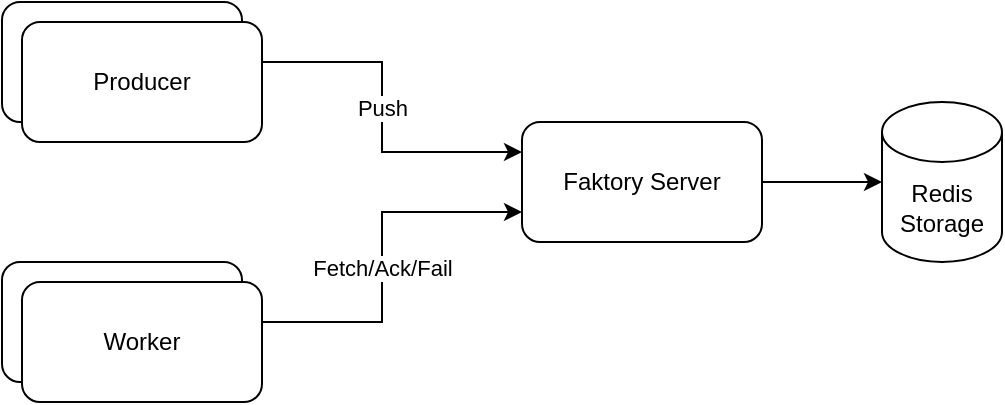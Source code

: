 <mxfile version="20.0.4" type="device"><diagram id="Vqx4VZgLRY939oNwYOD5" name="Page-1"><mxGraphModel dx="786" dy="1155" grid="1" gridSize="10" guides="1" tooltips="1" connect="1" arrows="1" fold="1" page="1" pageScale="1" pageWidth="827" pageHeight="1169" math="0" shadow="0"><root><mxCell id="0"/><mxCell id="1" parent="0"/><mxCell id="gbbzs0uCUlHarmzj1OVi-6" value="Push" style="edgeStyle=orthogonalEdgeStyle;rounded=0;orthogonalLoop=1;jettySize=auto;html=1;entryX=0;entryY=0.25;entryDx=0;entryDy=0;" edge="1" parent="1" source="gbbzs0uCUlHarmzj1OVi-1" target="gbbzs0uCUlHarmzj1OVi-3"><mxGeometry relative="1" as="geometry"><mxPoint x="290" y="640" as="targetPoint"/></mxGeometry></mxCell><mxCell id="gbbzs0uCUlHarmzj1OVi-1" value="Producer" style="rounded=1;whiteSpace=wrap;html=1;" vertex="1" parent="1"><mxGeometry x="80" y="560" width="120" height="60" as="geometry"/></mxCell><mxCell id="gbbzs0uCUlHarmzj1OVi-7" value="Fetch/Ack/Fail" style="edgeStyle=orthogonalEdgeStyle;rounded=0;orthogonalLoop=1;jettySize=auto;html=1;entryX=0;entryY=0.75;entryDx=0;entryDy=0;" edge="1" parent="1" source="gbbzs0uCUlHarmzj1OVi-2" target="gbbzs0uCUlHarmzj1OVi-3"><mxGeometry relative="1" as="geometry"/></mxCell><mxCell id="gbbzs0uCUlHarmzj1OVi-2" value="Worker" style="rounded=1;whiteSpace=wrap;html=1;" vertex="1" parent="1"><mxGeometry x="80" y="690" width="120" height="60" as="geometry"/></mxCell><mxCell id="gbbzs0uCUlHarmzj1OVi-5" style="edgeStyle=orthogonalEdgeStyle;rounded=0;orthogonalLoop=1;jettySize=auto;html=1;exitX=1;exitY=0.5;exitDx=0;exitDy=0;entryX=0;entryY=0.5;entryDx=0;entryDy=0;entryPerimeter=0;" edge="1" parent="1" source="gbbzs0uCUlHarmzj1OVi-3" target="gbbzs0uCUlHarmzj1OVi-4"><mxGeometry relative="1" as="geometry"/></mxCell><mxCell id="gbbzs0uCUlHarmzj1OVi-3" value="Faktory Server" style="rounded=1;whiteSpace=wrap;html=1;" vertex="1" parent="1"><mxGeometry x="340" y="620" width="120" height="60" as="geometry"/></mxCell><mxCell id="gbbzs0uCUlHarmzj1OVi-4" value="Redis Storage" style="shape=cylinder3;whiteSpace=wrap;html=1;boundedLbl=1;backgroundOutline=1;size=15;" vertex="1" parent="1"><mxGeometry x="520" y="610" width="60" height="80" as="geometry"/></mxCell><mxCell id="gbbzs0uCUlHarmzj1OVi-9" value="Producer" style="rounded=1;whiteSpace=wrap;html=1;" vertex="1" parent="1"><mxGeometry x="90" y="570" width="120" height="60" as="geometry"/></mxCell><mxCell id="gbbzs0uCUlHarmzj1OVi-10" value="Worker" style="rounded=1;whiteSpace=wrap;html=1;" vertex="1" parent="1"><mxGeometry x="90" y="700" width="120" height="60" as="geometry"/></mxCell></root></mxGraphModel></diagram></mxfile>